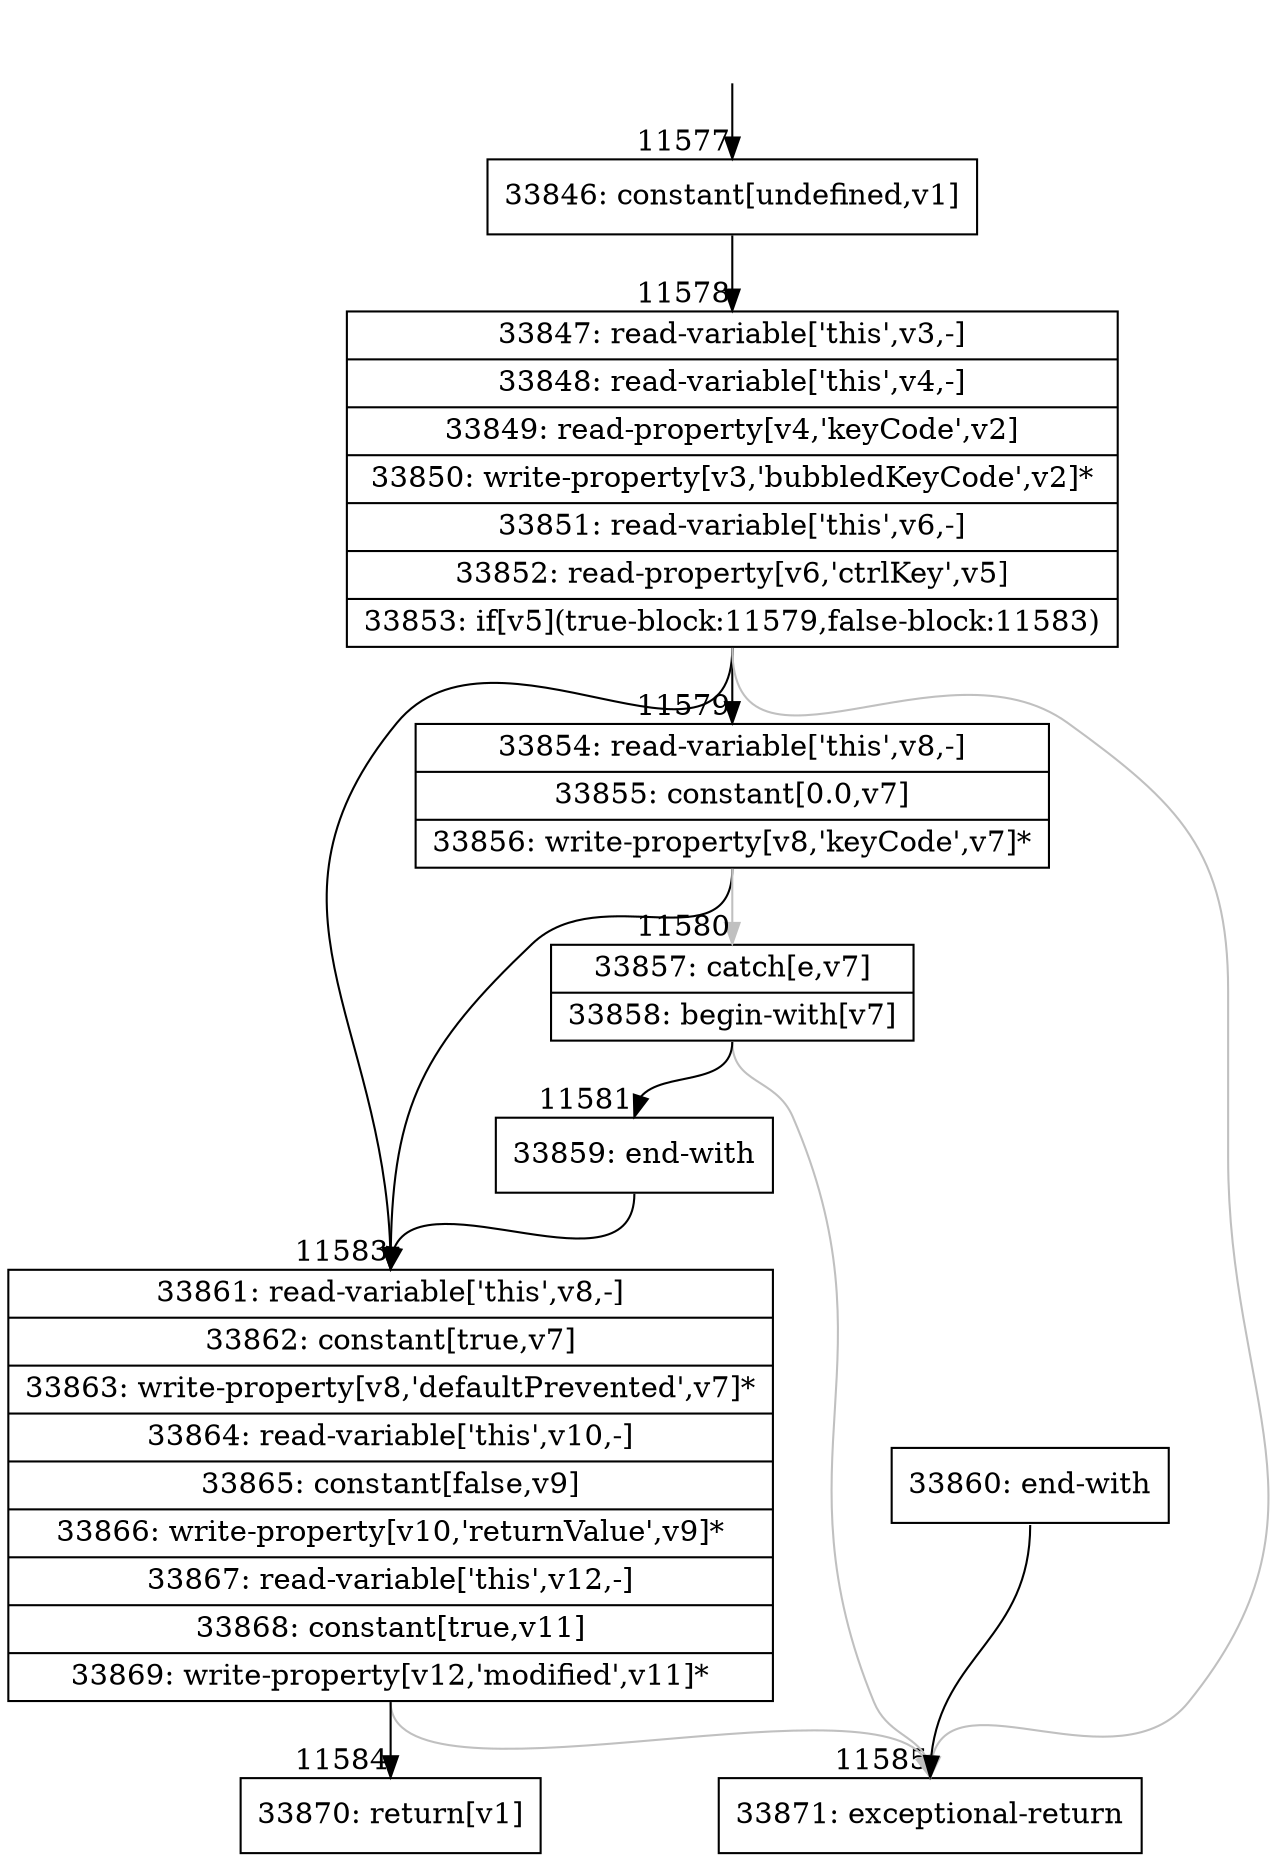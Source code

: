 digraph {
rankdir="TD"
BB_entry861[shape=none,label=""];
BB_entry861 -> BB11577 [tailport=s, headport=n, headlabel="    11577"]
BB11577 [shape=record label="{33846: constant[undefined,v1]}" ] 
BB11577 -> BB11578 [tailport=s, headport=n, headlabel="      11578"]
BB11578 [shape=record label="{33847: read-variable['this',v3,-]|33848: read-variable['this',v4,-]|33849: read-property[v4,'keyCode',v2]|33850: write-property[v3,'bubbledKeyCode',v2]*|33851: read-variable['this',v6,-]|33852: read-property[v6,'ctrlKey',v5]|33853: if[v5](true-block:11579,false-block:11583)}" ] 
BB11578 -> BB11579 [tailport=s, headport=n, headlabel="      11579"]
BB11578 -> BB11583 [tailport=s, headport=n, headlabel="      11583"]
BB11578 -> BB11585 [tailport=s, headport=n, color=gray, headlabel="      11585"]
BB11579 [shape=record label="{33854: read-variable['this',v8,-]|33855: constant[0.0,v7]|33856: write-property[v8,'keyCode',v7]*}" ] 
BB11579 -> BB11583 [tailport=s, headport=n]
BB11579 -> BB11580 [tailport=s, headport=n, color=gray, headlabel="      11580"]
BB11580 [shape=record label="{33857: catch[e,v7]|33858: begin-with[v7]}" ] 
BB11580 -> BB11581 [tailport=s, headport=n, headlabel="      11581"]
BB11580 -> BB11585 [tailport=s, headport=n, color=gray]
BB11581 [shape=record label="{33859: end-with}" ] 
BB11581 -> BB11583 [tailport=s, headport=n]
BB11582 [shape=record label="{33860: end-with}" ] 
BB11582 -> BB11585 [tailport=s, headport=n]
BB11583 [shape=record label="{33861: read-variable['this',v8,-]|33862: constant[true,v7]|33863: write-property[v8,'defaultPrevented',v7]*|33864: read-variable['this',v10,-]|33865: constant[false,v9]|33866: write-property[v10,'returnValue',v9]*|33867: read-variable['this',v12,-]|33868: constant[true,v11]|33869: write-property[v12,'modified',v11]*}" ] 
BB11583 -> BB11584 [tailport=s, headport=n, headlabel="      11584"]
BB11583 -> BB11585 [tailport=s, headport=n, color=gray]
BB11584 [shape=record label="{33870: return[v1]}" ] 
BB11585 [shape=record label="{33871: exceptional-return}" ] 
//#$~ 16152
}
